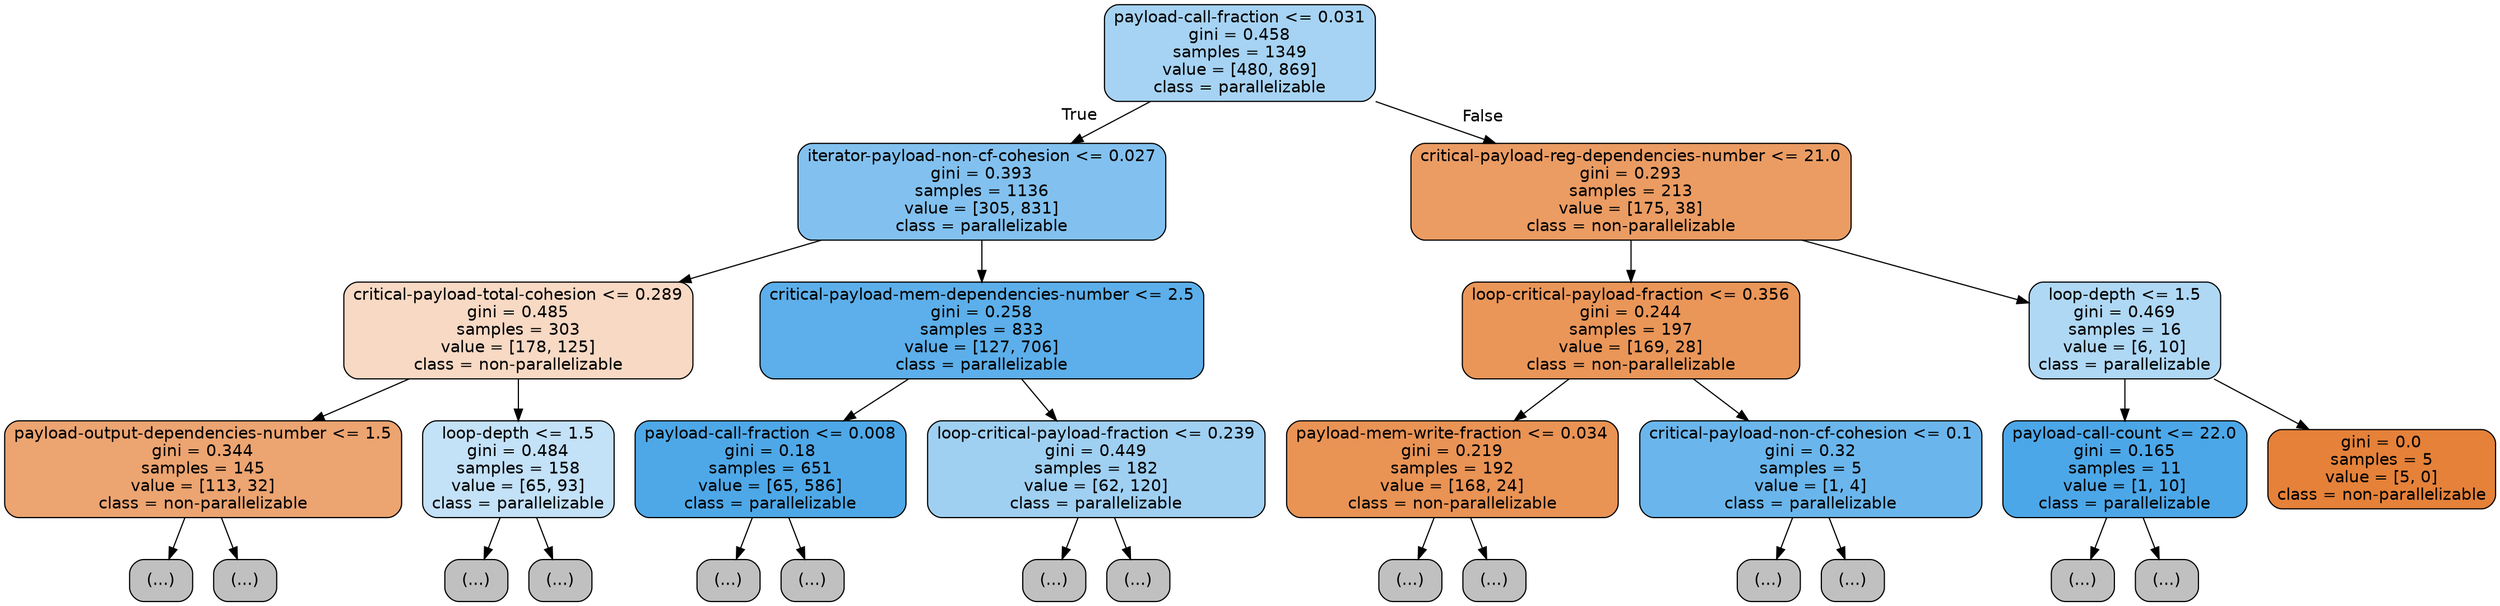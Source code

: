 digraph Tree {
node [shape=box, style="filled, rounded", color="black", fontname=helvetica] ;
edge [fontname=helvetica] ;
0 [label="payload-call-fraction <= 0.031\ngini = 0.458\nsamples = 1349\nvalue = [480, 869]\nclass = parallelizable", fillcolor="#399de572"] ;
1 [label="iterator-payload-non-cf-cohesion <= 0.027\ngini = 0.393\nsamples = 1136\nvalue = [305, 831]\nclass = parallelizable", fillcolor="#399de5a1"] ;
0 -> 1 [labeldistance=2.5, labelangle=45, headlabel="True"] ;
2 [label="critical-payload-total-cohesion <= 0.289\ngini = 0.485\nsamples = 303\nvalue = [178, 125]\nclass = non-parallelizable", fillcolor="#e581394c"] ;
1 -> 2 ;
3 [label="payload-output-dependencies-number <= 1.5\ngini = 0.344\nsamples = 145\nvalue = [113, 32]\nclass = non-parallelizable", fillcolor="#e58139b7"] ;
2 -> 3 ;
4 [label="(...)", fillcolor="#C0C0C0"] ;
3 -> 4 ;
25 [label="(...)", fillcolor="#C0C0C0"] ;
3 -> 25 ;
38 [label="loop-depth <= 1.5\ngini = 0.484\nsamples = 158\nvalue = [65, 93]\nclass = parallelizable", fillcolor="#399de54d"] ;
2 -> 38 ;
39 [label="(...)", fillcolor="#C0C0C0"] ;
38 -> 39 ;
44 [label="(...)", fillcolor="#C0C0C0"] ;
38 -> 44 ;
73 [label="critical-payload-mem-dependencies-number <= 2.5\ngini = 0.258\nsamples = 833\nvalue = [127, 706]\nclass = parallelizable", fillcolor="#399de5d1"] ;
1 -> 73 ;
74 [label="payload-call-fraction <= 0.008\ngini = 0.18\nsamples = 651\nvalue = [65, 586]\nclass = parallelizable", fillcolor="#399de5e3"] ;
73 -> 74 ;
75 [label="(...)", fillcolor="#C0C0C0"] ;
74 -> 75 ;
180 [label="(...)", fillcolor="#C0C0C0"] ;
74 -> 180 ;
187 [label="loop-critical-payload-fraction <= 0.239\ngini = 0.449\nsamples = 182\nvalue = [62, 120]\nclass = parallelizable", fillcolor="#399de57b"] ;
73 -> 187 ;
188 [label="(...)", fillcolor="#C0C0C0"] ;
187 -> 188 ;
221 [label="(...)", fillcolor="#C0C0C0"] ;
187 -> 221 ;
242 [label="critical-payload-reg-dependencies-number <= 21.0\ngini = 0.293\nsamples = 213\nvalue = [175, 38]\nclass = non-parallelizable", fillcolor="#e58139c8"] ;
0 -> 242 [labeldistance=2.5, labelangle=-45, headlabel="False"] ;
243 [label="loop-critical-payload-fraction <= 0.356\ngini = 0.244\nsamples = 197\nvalue = [169, 28]\nclass = non-parallelizable", fillcolor="#e58139d5"] ;
242 -> 243 ;
244 [label="payload-mem-write-fraction <= 0.034\ngini = 0.219\nsamples = 192\nvalue = [168, 24]\nclass = non-parallelizable", fillcolor="#e58139db"] ;
243 -> 244 ;
245 [label="(...)", fillcolor="#C0C0C0"] ;
244 -> 245 ;
246 [label="(...)", fillcolor="#C0C0C0"] ;
244 -> 246 ;
291 [label="critical-payload-non-cf-cohesion <= 0.1\ngini = 0.32\nsamples = 5\nvalue = [1, 4]\nclass = parallelizable", fillcolor="#399de5bf"] ;
243 -> 291 ;
292 [label="(...)", fillcolor="#C0C0C0"] ;
291 -> 292 ;
293 [label="(...)", fillcolor="#C0C0C0"] ;
291 -> 293 ;
294 [label="loop-depth <= 1.5\ngini = 0.469\nsamples = 16\nvalue = [6, 10]\nclass = parallelizable", fillcolor="#399de566"] ;
242 -> 294 ;
295 [label="payload-call-count <= 22.0\ngini = 0.165\nsamples = 11\nvalue = [1, 10]\nclass = parallelizable", fillcolor="#399de5e6"] ;
294 -> 295 ;
296 [label="(...)", fillcolor="#C0C0C0"] ;
295 -> 296 ;
297 [label="(...)", fillcolor="#C0C0C0"] ;
295 -> 297 ;
298 [label="gini = 0.0\nsamples = 5\nvalue = [5, 0]\nclass = non-parallelizable", fillcolor="#e58139ff"] ;
294 -> 298 ;
}